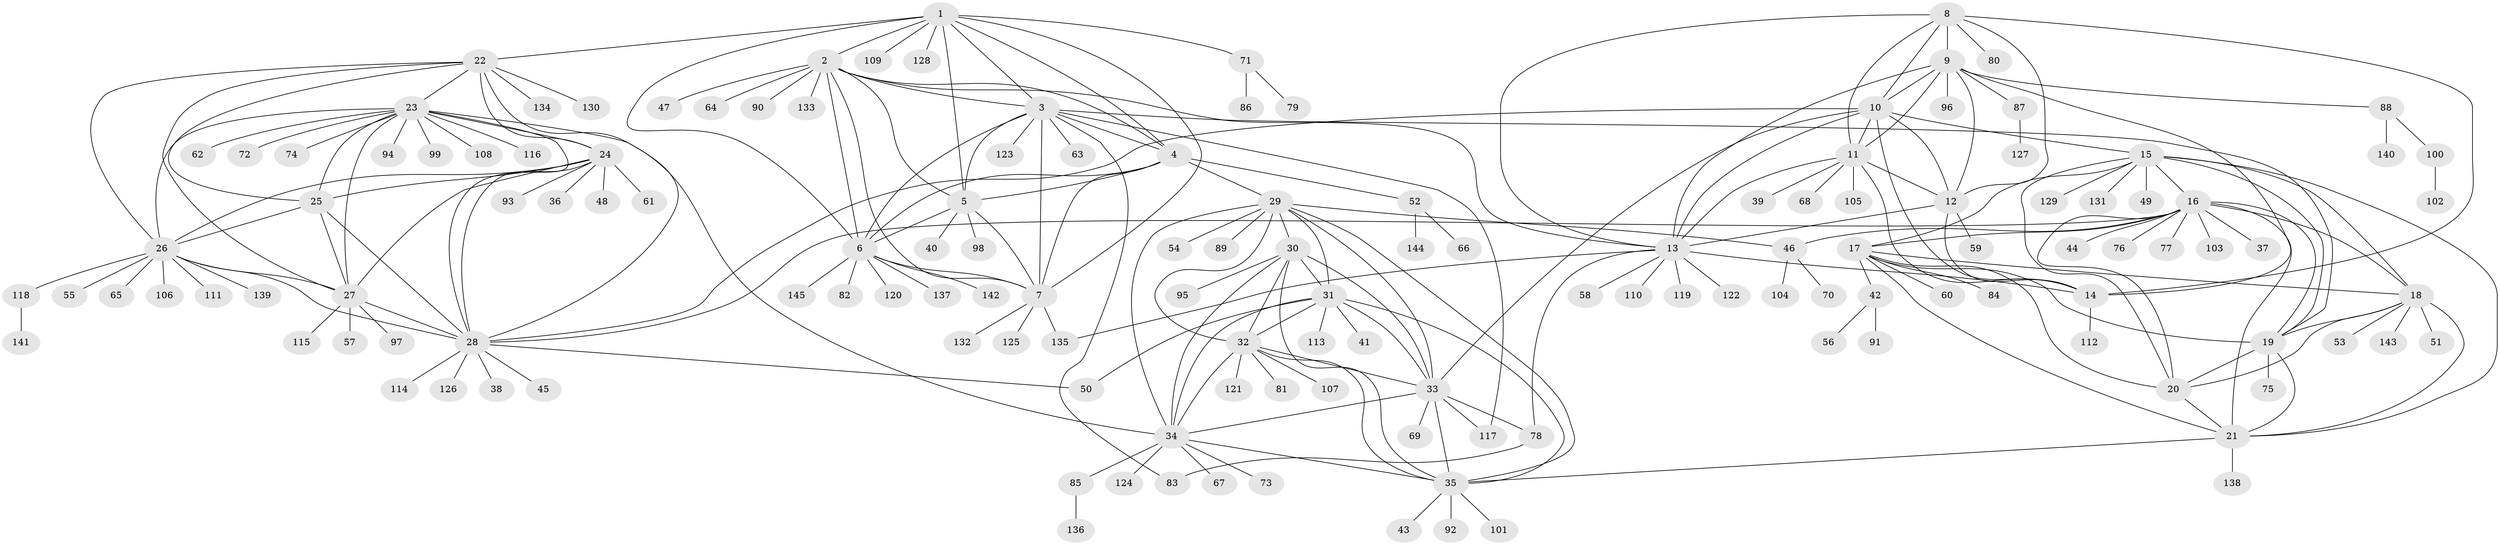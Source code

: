 // Generated by graph-tools (version 1.1) at 2025/54/03/09/25 04:54:48]
// undirected, 145 vertices, 231 edges
graph export_dot {
graph [start="1"]
  node [color=gray90,style=filled];
  1;
  2;
  3;
  4;
  5;
  6;
  7;
  8;
  9;
  10;
  11;
  12;
  13;
  14;
  15;
  16;
  17;
  18;
  19;
  20;
  21;
  22;
  23;
  24;
  25;
  26;
  27;
  28;
  29;
  30;
  31;
  32;
  33;
  34;
  35;
  36;
  37;
  38;
  39;
  40;
  41;
  42;
  43;
  44;
  45;
  46;
  47;
  48;
  49;
  50;
  51;
  52;
  53;
  54;
  55;
  56;
  57;
  58;
  59;
  60;
  61;
  62;
  63;
  64;
  65;
  66;
  67;
  68;
  69;
  70;
  71;
  72;
  73;
  74;
  75;
  76;
  77;
  78;
  79;
  80;
  81;
  82;
  83;
  84;
  85;
  86;
  87;
  88;
  89;
  90;
  91;
  92;
  93;
  94;
  95;
  96;
  97;
  98;
  99;
  100;
  101;
  102;
  103;
  104;
  105;
  106;
  107;
  108;
  109;
  110;
  111;
  112;
  113;
  114;
  115;
  116;
  117;
  118;
  119;
  120;
  121;
  122;
  123;
  124;
  125;
  126;
  127;
  128;
  129;
  130;
  131;
  132;
  133;
  134;
  135;
  136;
  137;
  138;
  139;
  140;
  141;
  142;
  143;
  144;
  145;
  1 -- 2;
  1 -- 3;
  1 -- 4;
  1 -- 5;
  1 -- 6;
  1 -- 7;
  1 -- 22;
  1 -- 71;
  1 -- 109;
  1 -- 128;
  2 -- 3;
  2 -- 4;
  2 -- 5;
  2 -- 6;
  2 -- 7;
  2 -- 13;
  2 -- 47;
  2 -- 64;
  2 -- 90;
  2 -- 133;
  3 -- 4;
  3 -- 5;
  3 -- 6;
  3 -- 7;
  3 -- 19;
  3 -- 63;
  3 -- 83;
  3 -- 117;
  3 -- 123;
  4 -- 5;
  4 -- 6;
  4 -- 7;
  4 -- 29;
  4 -- 52;
  5 -- 6;
  5 -- 7;
  5 -- 40;
  5 -- 98;
  6 -- 7;
  6 -- 82;
  6 -- 120;
  6 -- 137;
  6 -- 142;
  6 -- 145;
  7 -- 125;
  7 -- 132;
  7 -- 135;
  8 -- 9;
  8 -- 10;
  8 -- 11;
  8 -- 12;
  8 -- 13;
  8 -- 14;
  8 -- 80;
  9 -- 10;
  9 -- 11;
  9 -- 12;
  9 -- 13;
  9 -- 14;
  9 -- 87;
  9 -- 88;
  9 -- 96;
  10 -- 11;
  10 -- 12;
  10 -- 13;
  10 -- 14;
  10 -- 15;
  10 -- 28;
  10 -- 33;
  11 -- 12;
  11 -- 13;
  11 -- 14;
  11 -- 39;
  11 -- 68;
  11 -- 105;
  12 -- 13;
  12 -- 14;
  12 -- 59;
  13 -- 14;
  13 -- 58;
  13 -- 78;
  13 -- 110;
  13 -- 119;
  13 -- 122;
  13 -- 135;
  14 -- 112;
  15 -- 16;
  15 -- 17;
  15 -- 18;
  15 -- 19;
  15 -- 20;
  15 -- 21;
  15 -- 49;
  15 -- 129;
  15 -- 131;
  16 -- 17;
  16 -- 18;
  16 -- 19;
  16 -- 20;
  16 -- 21;
  16 -- 28;
  16 -- 37;
  16 -- 44;
  16 -- 46;
  16 -- 76;
  16 -- 77;
  16 -- 103;
  17 -- 18;
  17 -- 19;
  17 -- 20;
  17 -- 21;
  17 -- 42;
  17 -- 60;
  17 -- 84;
  18 -- 19;
  18 -- 20;
  18 -- 21;
  18 -- 51;
  18 -- 53;
  18 -- 143;
  19 -- 20;
  19 -- 21;
  19 -- 75;
  20 -- 21;
  21 -- 35;
  21 -- 138;
  22 -- 23;
  22 -- 24;
  22 -- 25;
  22 -- 26;
  22 -- 27;
  22 -- 28;
  22 -- 130;
  22 -- 134;
  23 -- 24;
  23 -- 25;
  23 -- 26;
  23 -- 27;
  23 -- 28;
  23 -- 34;
  23 -- 62;
  23 -- 72;
  23 -- 74;
  23 -- 94;
  23 -- 99;
  23 -- 108;
  23 -- 116;
  24 -- 25;
  24 -- 26;
  24 -- 27;
  24 -- 28;
  24 -- 36;
  24 -- 48;
  24 -- 61;
  24 -- 93;
  25 -- 26;
  25 -- 27;
  25 -- 28;
  26 -- 27;
  26 -- 28;
  26 -- 55;
  26 -- 65;
  26 -- 106;
  26 -- 111;
  26 -- 118;
  26 -- 139;
  27 -- 28;
  27 -- 57;
  27 -- 97;
  27 -- 115;
  28 -- 38;
  28 -- 45;
  28 -- 50;
  28 -- 114;
  28 -- 126;
  29 -- 30;
  29 -- 31;
  29 -- 32;
  29 -- 33;
  29 -- 34;
  29 -- 35;
  29 -- 46;
  29 -- 54;
  29 -- 89;
  30 -- 31;
  30 -- 32;
  30 -- 33;
  30 -- 34;
  30 -- 35;
  30 -- 95;
  31 -- 32;
  31 -- 33;
  31 -- 34;
  31 -- 35;
  31 -- 41;
  31 -- 50;
  31 -- 113;
  32 -- 33;
  32 -- 34;
  32 -- 35;
  32 -- 81;
  32 -- 107;
  32 -- 121;
  33 -- 34;
  33 -- 35;
  33 -- 69;
  33 -- 78;
  33 -- 117;
  34 -- 35;
  34 -- 67;
  34 -- 73;
  34 -- 85;
  34 -- 124;
  35 -- 43;
  35 -- 92;
  35 -- 101;
  42 -- 56;
  42 -- 91;
  46 -- 70;
  46 -- 104;
  52 -- 66;
  52 -- 144;
  71 -- 79;
  71 -- 86;
  78 -- 83;
  85 -- 136;
  87 -- 127;
  88 -- 100;
  88 -- 140;
  100 -- 102;
  118 -- 141;
}
